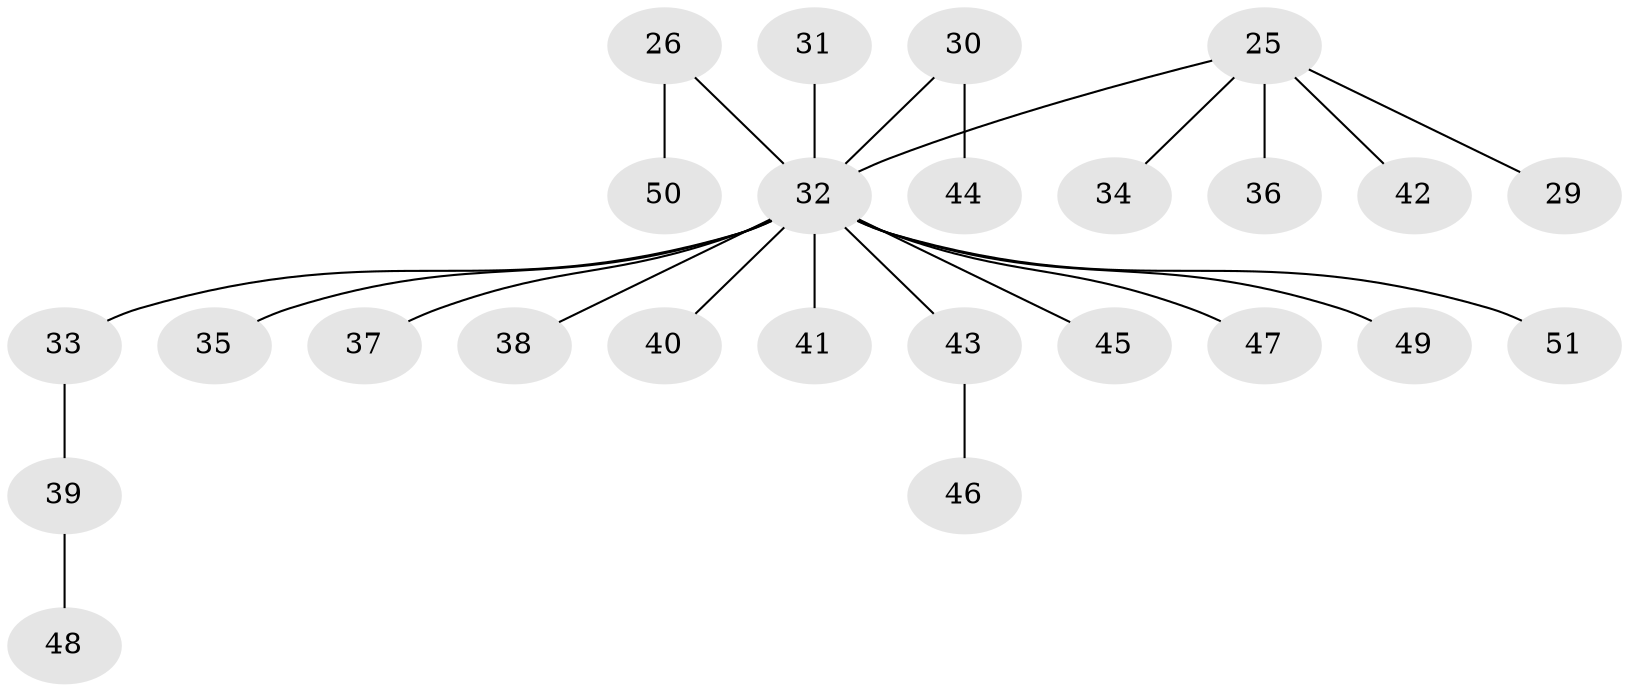 // original degree distribution, {4: 0.0392156862745098, 3: 0.19607843137254902, 5: 0.0392156862745098, 7: 0.0196078431372549, 2: 0.17647058823529413, 1: 0.5294117647058824}
// Generated by graph-tools (version 1.1) at 2025/52/03/09/25 04:52:40]
// undirected, 25 vertices, 24 edges
graph export_dot {
graph [start="1"]
  node [color=gray90,style=filled];
  25 [super="+18"];
  26 [super="+10+16"];
  29;
  30;
  31;
  32 [super="+4+8+17+11+24+15+28+19+22+27+23"];
  33;
  34;
  35;
  36;
  37;
  38;
  39;
  40;
  41;
  42;
  43;
  44;
  45;
  46;
  47;
  48;
  49;
  50;
  51;
  25 -- 34;
  25 -- 42;
  25 -- 36;
  25 -- 29;
  25 -- 32;
  26 -- 50;
  26 -- 32;
  30 -- 44;
  30 -- 32;
  31 -- 32;
  32 -- 49;
  32 -- 37;
  32 -- 43;
  32 -- 41;
  32 -- 47;
  32 -- 38;
  32 -- 45;
  32 -- 51;
  32 -- 40;
  32 -- 35;
  32 -- 33;
  33 -- 39;
  39 -- 48;
  43 -- 46;
}
